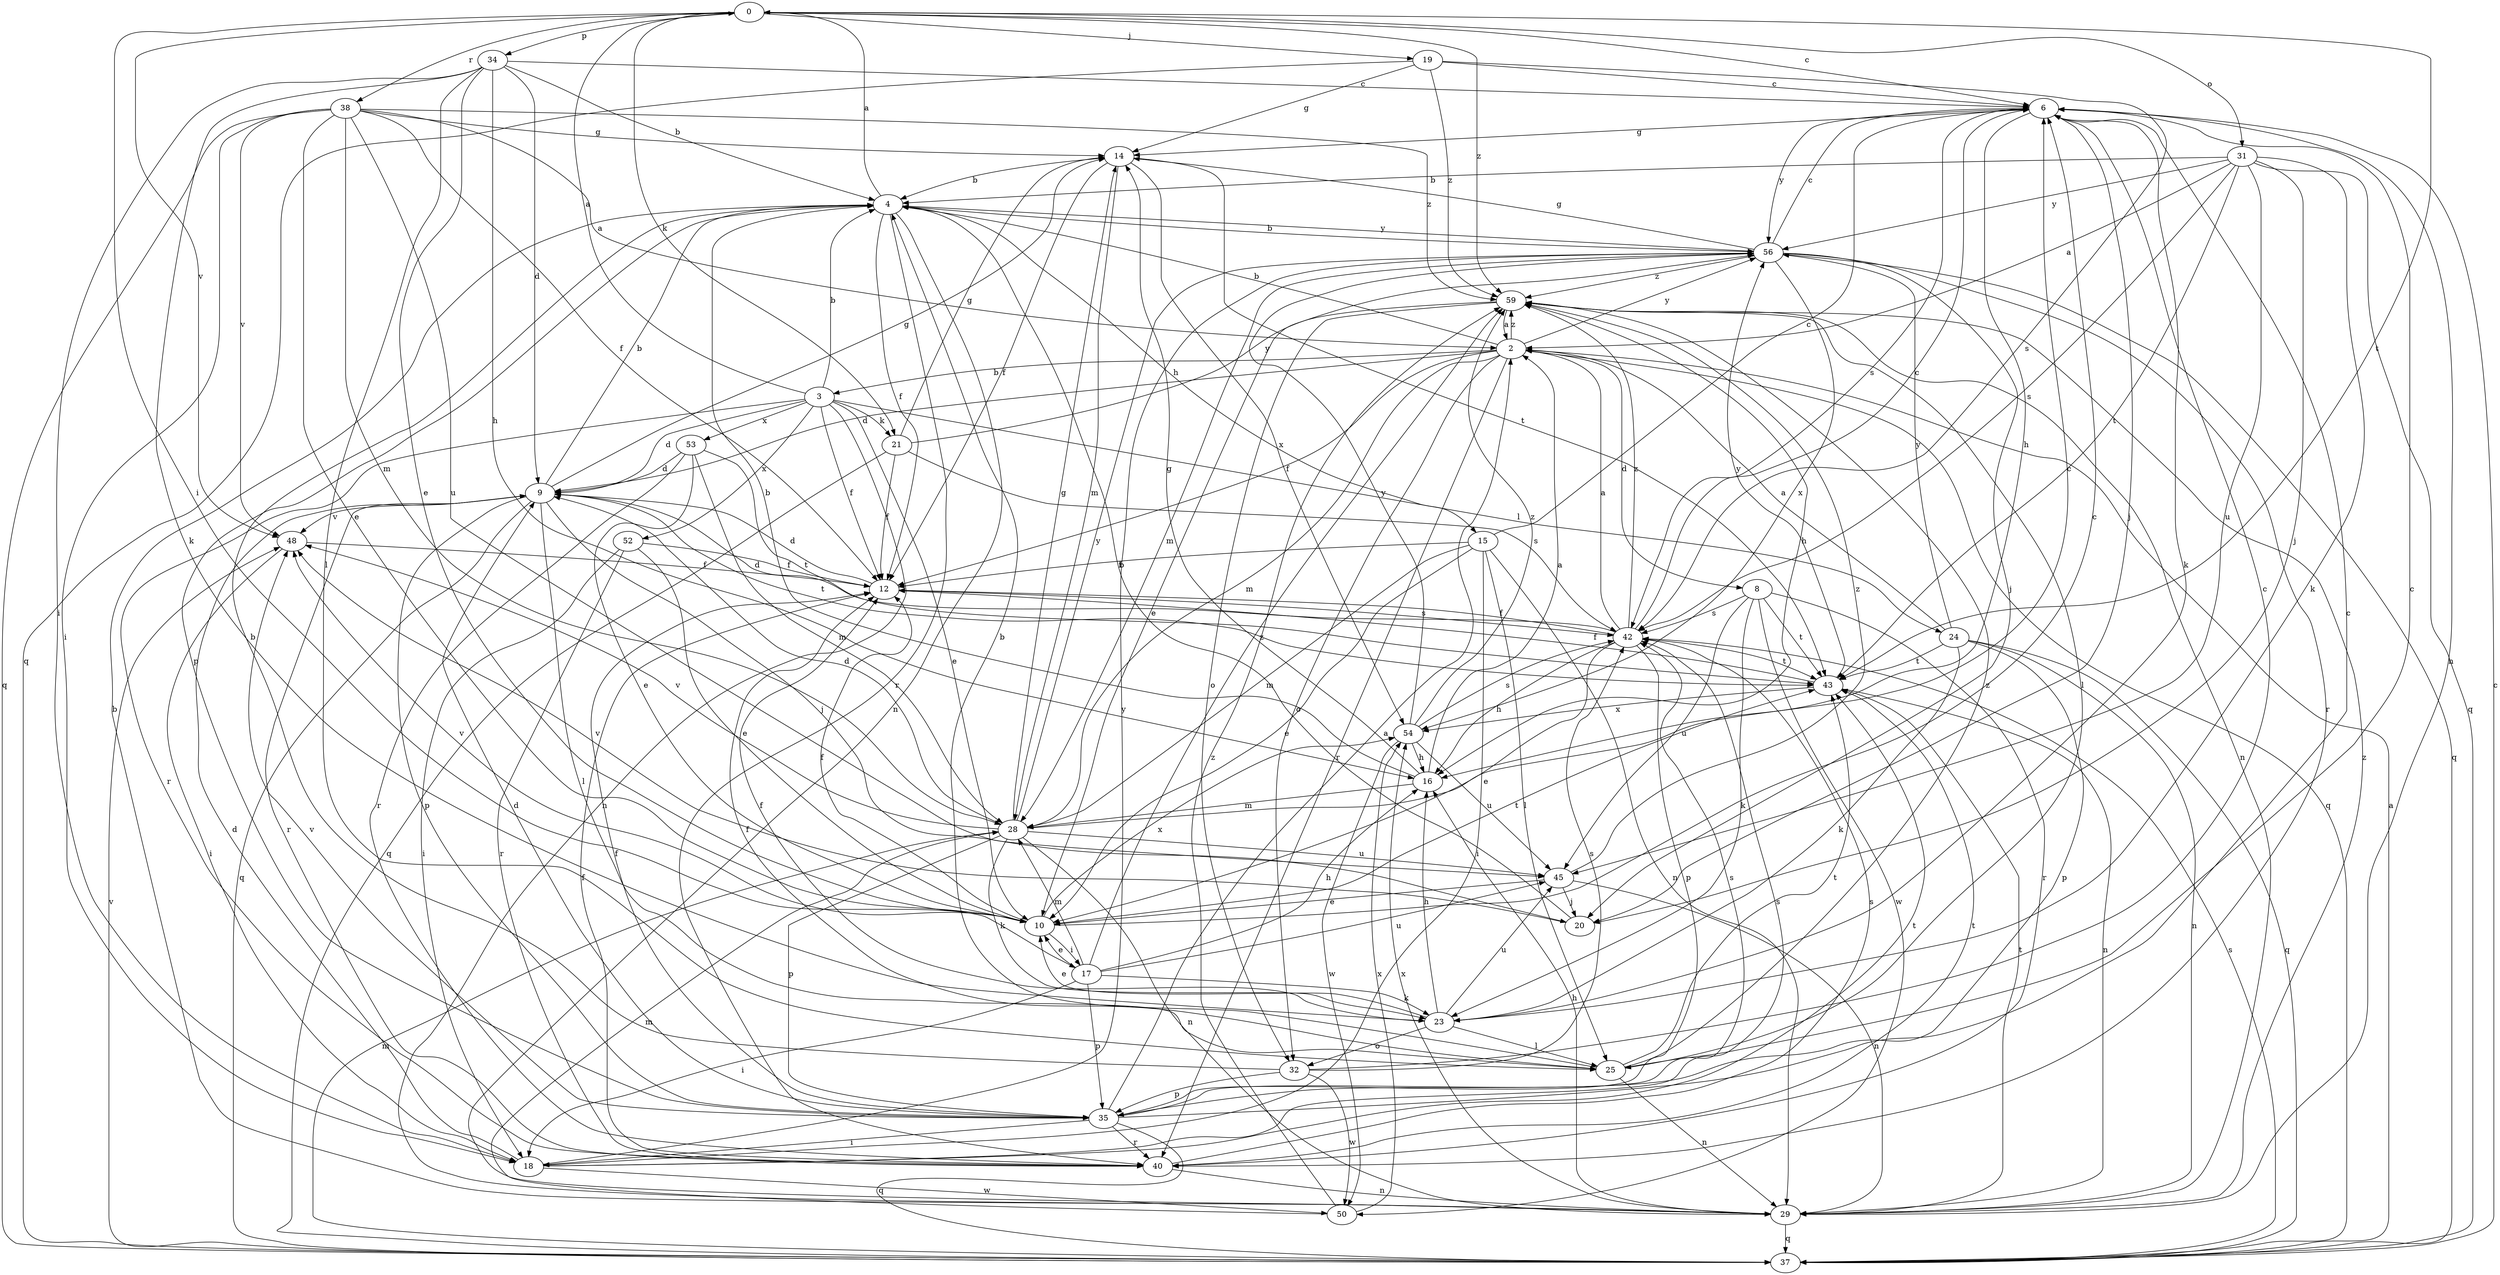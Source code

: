 strict digraph  {
0;
2;
3;
4;
6;
8;
9;
10;
12;
14;
15;
16;
17;
18;
19;
20;
21;
23;
24;
25;
28;
29;
31;
32;
34;
35;
37;
38;
40;
42;
43;
45;
48;
50;
52;
53;
54;
56;
59;
0 -> 6  [label=c];
0 -> 17  [label=i];
0 -> 19  [label=j];
0 -> 21  [label=k];
0 -> 31  [label=o];
0 -> 34  [label=p];
0 -> 38  [label=r];
0 -> 43  [label=t];
0 -> 48  [label=v];
0 -> 59  [label=z];
2 -> 3  [label=b];
2 -> 4  [label=b];
2 -> 8  [label=d];
2 -> 9  [label=d];
2 -> 12  [label=f];
2 -> 28  [label=m];
2 -> 32  [label=o];
2 -> 37  [label=q];
2 -> 40  [label=r];
2 -> 56  [label=y];
2 -> 59  [label=z];
3 -> 0  [label=a];
3 -> 4  [label=b];
3 -> 9  [label=d];
3 -> 10  [label=e];
3 -> 12  [label=f];
3 -> 21  [label=k];
3 -> 24  [label=l];
3 -> 29  [label=n];
3 -> 40  [label=r];
3 -> 52  [label=x];
3 -> 53  [label=x];
4 -> 0  [label=a];
4 -> 12  [label=f];
4 -> 15  [label=h];
4 -> 29  [label=n];
4 -> 35  [label=p];
4 -> 40  [label=r];
4 -> 56  [label=y];
6 -> 14  [label=g];
6 -> 16  [label=h];
6 -> 20  [label=j];
6 -> 23  [label=k];
6 -> 29  [label=n];
6 -> 42  [label=s];
6 -> 56  [label=y];
8 -> 23  [label=k];
8 -> 40  [label=r];
8 -> 42  [label=s];
8 -> 43  [label=t];
8 -> 45  [label=u];
8 -> 50  [label=w];
9 -> 4  [label=b];
9 -> 14  [label=g];
9 -> 20  [label=j];
9 -> 25  [label=l];
9 -> 35  [label=p];
9 -> 37  [label=q];
9 -> 40  [label=r];
9 -> 43  [label=t];
9 -> 48  [label=v];
10 -> 6  [label=c];
10 -> 12  [label=f];
10 -> 17  [label=i];
10 -> 43  [label=t];
10 -> 48  [label=v];
10 -> 54  [label=x];
12 -> 9  [label=d];
12 -> 42  [label=s];
14 -> 4  [label=b];
14 -> 12  [label=f];
14 -> 28  [label=m];
14 -> 43  [label=t];
14 -> 54  [label=x];
15 -> 6  [label=c];
15 -> 10  [label=e];
15 -> 12  [label=f];
15 -> 18  [label=i];
15 -> 25  [label=l];
15 -> 28  [label=m];
15 -> 29  [label=n];
16 -> 2  [label=a];
16 -> 4  [label=b];
16 -> 14  [label=g];
16 -> 28  [label=m];
17 -> 10  [label=e];
17 -> 16  [label=h];
17 -> 18  [label=i];
17 -> 23  [label=k];
17 -> 28  [label=m];
17 -> 35  [label=p];
17 -> 45  [label=u];
17 -> 59  [label=z];
18 -> 9  [label=d];
18 -> 42  [label=s];
18 -> 43  [label=t];
18 -> 50  [label=w];
18 -> 56  [label=y];
19 -> 6  [label=c];
19 -> 14  [label=g];
19 -> 37  [label=q];
19 -> 42  [label=s];
19 -> 59  [label=z];
20 -> 4  [label=b];
20 -> 48  [label=v];
21 -> 12  [label=f];
21 -> 14  [label=g];
21 -> 37  [label=q];
21 -> 42  [label=s];
21 -> 56  [label=y];
23 -> 10  [label=e];
23 -> 12  [label=f];
23 -> 16  [label=h];
23 -> 25  [label=l];
23 -> 32  [label=o];
23 -> 45  [label=u];
24 -> 2  [label=a];
24 -> 23  [label=k];
24 -> 29  [label=n];
24 -> 35  [label=p];
24 -> 37  [label=q];
24 -> 43  [label=t];
24 -> 56  [label=y];
25 -> 4  [label=b];
25 -> 6  [label=c];
25 -> 12  [label=f];
25 -> 29  [label=n];
25 -> 43  [label=t];
25 -> 59  [label=z];
28 -> 6  [label=c];
28 -> 9  [label=d];
28 -> 14  [label=g];
28 -> 23  [label=k];
28 -> 29  [label=n];
28 -> 35  [label=p];
28 -> 45  [label=u];
28 -> 48  [label=v];
28 -> 56  [label=y];
29 -> 4  [label=b];
29 -> 16  [label=h];
29 -> 37  [label=q];
29 -> 43  [label=t];
29 -> 54  [label=x];
29 -> 59  [label=z];
31 -> 2  [label=a];
31 -> 4  [label=b];
31 -> 20  [label=j];
31 -> 23  [label=k];
31 -> 37  [label=q];
31 -> 42  [label=s];
31 -> 43  [label=t];
31 -> 45  [label=u];
31 -> 56  [label=y];
32 -> 4  [label=b];
32 -> 6  [label=c];
32 -> 35  [label=p];
32 -> 42  [label=s];
32 -> 50  [label=w];
34 -> 4  [label=b];
34 -> 6  [label=c];
34 -> 9  [label=d];
34 -> 10  [label=e];
34 -> 16  [label=h];
34 -> 18  [label=i];
34 -> 23  [label=k];
34 -> 25  [label=l];
35 -> 2  [label=a];
35 -> 6  [label=c];
35 -> 9  [label=d];
35 -> 12  [label=f];
35 -> 18  [label=i];
35 -> 37  [label=q];
35 -> 40  [label=r];
35 -> 42  [label=s];
35 -> 48  [label=v];
37 -> 2  [label=a];
37 -> 6  [label=c];
37 -> 28  [label=m];
37 -> 42  [label=s];
37 -> 48  [label=v];
38 -> 2  [label=a];
38 -> 10  [label=e];
38 -> 12  [label=f];
38 -> 14  [label=g];
38 -> 18  [label=i];
38 -> 28  [label=m];
38 -> 37  [label=q];
38 -> 45  [label=u];
38 -> 48  [label=v];
38 -> 59  [label=z];
40 -> 12  [label=f];
40 -> 29  [label=n];
40 -> 42  [label=s];
40 -> 43  [label=t];
42 -> 2  [label=a];
42 -> 6  [label=c];
42 -> 9  [label=d];
42 -> 10  [label=e];
42 -> 12  [label=f];
42 -> 16  [label=h];
42 -> 35  [label=p];
42 -> 43  [label=t];
42 -> 59  [label=z];
43 -> 12  [label=f];
43 -> 29  [label=n];
43 -> 54  [label=x];
43 -> 56  [label=y];
45 -> 10  [label=e];
45 -> 20  [label=j];
45 -> 29  [label=n];
45 -> 59  [label=z];
48 -> 12  [label=f];
48 -> 18  [label=i];
50 -> 28  [label=m];
50 -> 54  [label=x];
50 -> 59  [label=z];
52 -> 10  [label=e];
52 -> 12  [label=f];
52 -> 18  [label=i];
52 -> 40  [label=r];
53 -> 9  [label=d];
53 -> 10  [label=e];
53 -> 28  [label=m];
53 -> 40  [label=r];
53 -> 43  [label=t];
54 -> 16  [label=h];
54 -> 42  [label=s];
54 -> 45  [label=u];
54 -> 50  [label=w];
54 -> 56  [label=y];
54 -> 59  [label=z];
56 -> 4  [label=b];
56 -> 6  [label=c];
56 -> 14  [label=g];
56 -> 20  [label=j];
56 -> 28  [label=m];
56 -> 37  [label=q];
56 -> 40  [label=r];
56 -> 54  [label=x];
56 -> 59  [label=z];
59 -> 2  [label=a];
59 -> 10  [label=e];
59 -> 16  [label=h];
59 -> 25  [label=l];
59 -> 29  [label=n];
59 -> 32  [label=o];
}
